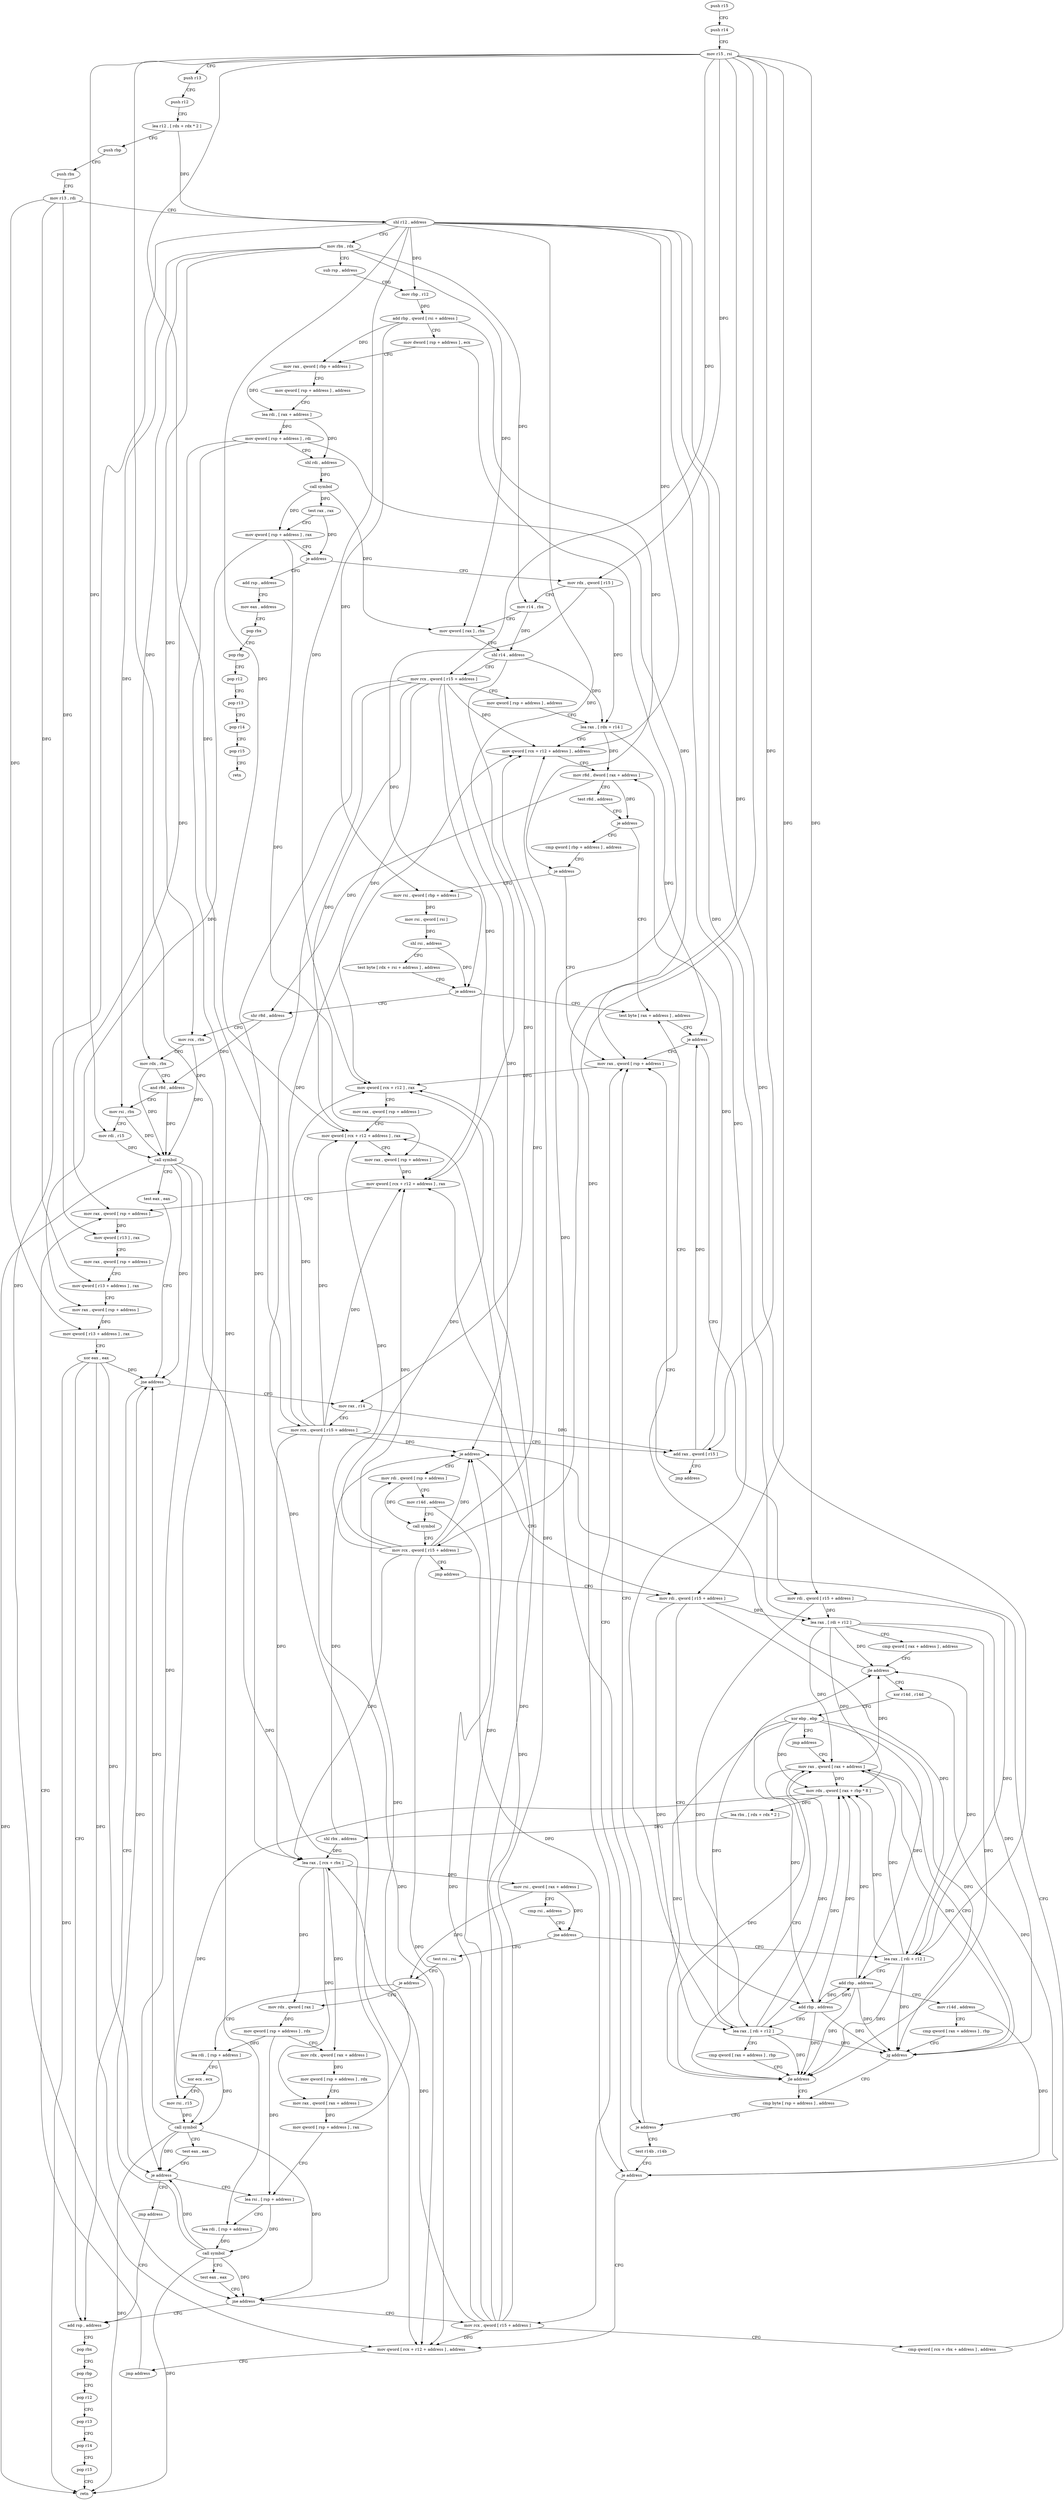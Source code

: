 digraph "func" {
"4334816" [label = "push r15" ]
"4334818" [label = "push r14" ]
"4334820" [label = "mov r15 , rsi" ]
"4334823" [label = "push r13" ]
"4334825" [label = "push r12" ]
"4334827" [label = "lea r12 , [ rdx + rdx * 2 ]" ]
"4334831" [label = "push rbp" ]
"4334832" [label = "push rbx" ]
"4334833" [label = "mov r13 , rdi" ]
"4334836" [label = "shl r12 , address" ]
"4334840" [label = "mov rbx , rdx" ]
"4334843" [label = "sub rsp , address" ]
"4334847" [label = "mov rbp , r12" ]
"4334850" [label = "add rbp , qword [ rsi + address ]" ]
"4334854" [label = "mov dword [ rsp + address ] , ecx" ]
"4334858" [label = "mov rax , qword [ rbp + address ]" ]
"4334862" [label = "mov qword [ rsp + address ] , address" ]
"4334871" [label = "lea rdi , [ rax + address ]" ]
"4334875" [label = "mov qword [ rsp + address ] , rdi" ]
"4334880" [label = "shl rdi , address" ]
"4334884" [label = "call symbol" ]
"4334889" [label = "test rax , rax" ]
"4334892" [label = "mov qword [ rsp + address ] , rax" ]
"4334897" [label = "je address" ]
"4335392" [label = "add rsp , address" ]
"4334903" [label = "mov rdx , qword [ r15 ]" ]
"4335396" [label = "mov eax , address" ]
"4335401" [label = "pop rbx" ]
"4335402" [label = "pop rbp" ]
"4335403" [label = "pop r12" ]
"4335405" [label = "pop r13" ]
"4335407" [label = "pop r14" ]
"4335409" [label = "pop r15" ]
"4335411" [label = "retn" ]
"4334906" [label = "mov r14 , rbx" ]
"4334909" [label = "mov qword [ rax ] , rbx" ]
"4334912" [label = "shl r14 , address" ]
"4334916" [label = "mov rcx , qword [ r15 + address ]" ]
"4334920" [label = "mov qword [ rsp + address ] , address" ]
"4334929" [label = "lea rax , [ rdx + r14 ]" ]
"4334933" [label = "mov qword [ rcx + r12 + address ] , address" ]
"4334942" [label = "mov r8d , dword [ rax + address ]" ]
"4334946" [label = "test r8d , address" ]
"4334953" [label = "je address" ]
"4334988" [label = "test byte [ rax + address ] , address" ]
"4334955" [label = "cmp qword [ rbp + address ] , address" ]
"4334992" [label = "je address" ]
"4335192" [label = "mov rax , qword [ rsp + address ]" ]
"4334998" [label = "mov rdi , qword [ r15 + address ]" ]
"4334960" [label = "je address" ]
"4334966" [label = "mov rsi , qword [ rbp + address ]" ]
"4335197" [label = "mov qword [ rcx + r12 ] , rax" ]
"4335201" [label = "mov rax , qword [ rsp + address ]" ]
"4335206" [label = "mov qword [ rcx + r12 + address ] , rax" ]
"4335211" [label = "mov rax , qword [ rsp + address ]" ]
"4335216" [label = "mov qword [ rcx + r12 + address ] , rax" ]
"4335221" [label = "mov rax , qword [ rsp + address ]" ]
"4335002" [label = "lea rax , [ rdi + r12 ]" ]
"4335006" [label = "cmp qword [ rax + address ] , address" ]
"4335011" [label = "jle address" ]
"4335017" [label = "xor r14d , r14d" ]
"4334970" [label = "mov rsi , qword [ rsi ]" ]
"4334973" [label = "shl rsi , address" ]
"4334977" [label = "test byte [ rdx + rsi + address ] , address" ]
"4334982" [label = "je address" ]
"4335336" [label = "shr r8d , address" ]
"4335020" [label = "xor ebp , ebp" ]
"4335022" [label = "jmp address" ]
"4335116" [label = "mov rax , qword [ rax + address ]" ]
"4335340" [label = "mov rcx , rbx" ]
"4335343" [label = "mov rdx , rbx" ]
"4335346" [label = "and r8d , address" ]
"4335353" [label = "mov rsi , rbx" ]
"4335356" [label = "mov rdi , r15" ]
"4335359" [label = "call symbol" ]
"4335364" [label = "test eax , eax" ]
"4335366" [label = "jne address" ]
"4335250" [label = "add rsp , address" ]
"4335368" [label = "mov rax , r14" ]
"4335120" [label = "mov rdx , qword [ rax + rbp * 8 ]" ]
"4335124" [label = "lea rbx , [ rdx + rdx * 2 ]" ]
"4335128" [label = "shl rbx , address" ]
"4335132" [label = "lea rax , [ rcx + rbx ]" ]
"4335136" [label = "mov rsi , qword [ rax + address ]" ]
"4335140" [label = "cmp rsi , address" ]
"4335144" [label = "jne address" ]
"4335024" [label = "test rsi , rsi" ]
"4335146" [label = "lea rax , [ rdi + r12 ]" ]
"4335254" [label = "pop rbx" ]
"4335255" [label = "pop rbp" ]
"4335256" [label = "pop r12" ]
"4335258" [label = "pop r13" ]
"4335260" [label = "pop r14" ]
"4335262" [label = "pop r15" ]
"4335264" [label = "retn" ]
"4335371" [label = "mov rcx , qword [ r15 + address ]" ]
"4335375" [label = "add rax , qword [ r15 ]" ]
"4335378" [label = "jmp address" ]
"4335027" [label = "je address" ]
"4335272" [label = "lea rdi , [ rsp + address ]" ]
"4335033" [label = "mov rdx , qword [ rax ]" ]
"4335150" [label = "add rbp , address" ]
"4335154" [label = "mov r14d , address" ]
"4335160" [label = "cmp qword [ rax + address ] , rbp" ]
"4335164" [label = "jg address" ]
"4335166" [label = "cmp byte [ rsp + address ] , address" ]
"4335277" [label = "xor ecx , ecx" ]
"4335279" [label = "mov rsi , r15" ]
"4335282" [label = "call symbol" ]
"4335287" [label = "test eax , eax" ]
"4335289" [label = "je address" ]
"4335059" [label = "lea rsi , [ rsp + address ]" ]
"4335295" [label = "jmp address" ]
"4335036" [label = "mov qword [ rsp + address ] , rdx" ]
"4335041" [label = "mov rdx , qword [ rax + address ]" ]
"4335045" [label = "mov qword [ rsp + address ] , rdx" ]
"4335050" [label = "mov rax , qword [ rax + address ]" ]
"4335054" [label = "mov qword [ rsp + address ] , rax" ]
"4335171" [label = "je address" ]
"4335173" [label = "test r14b , r14b" ]
"4335064" [label = "lea rdi , [ rsp + address ]" ]
"4335069" [label = "call symbol" ]
"4335074" [label = "test eax , eax" ]
"4335076" [label = "jne address" ]
"4335082" [label = "mov rcx , qword [ r15 + address ]" ]
"4335086" [label = "cmp qword [ rcx + rbx + address ] , address" ]
"4335092" [label = "je address" ]
"4335304" [label = "mov rdi , qword [ rsp + address ]" ]
"4335098" [label = "mov rdi , qword [ r15 + address ]" ]
"4335176" [label = "je address" ]
"4335178" [label = "mov qword [ rcx + r12 + address ] , address" ]
"4335309" [label = "mov r14d , address" ]
"4335315" [label = "call symbol" ]
"4335320" [label = "mov rcx , qword [ r15 + address ]" ]
"4335324" [label = "jmp address" ]
"4335102" [label = "add rbp , address" ]
"4335106" [label = "lea rax , [ rdi + r12 ]" ]
"4335110" [label = "cmp qword [ rax + address ] , rbp" ]
"4335114" [label = "jle address" ]
"4335187" [label = "jmp address" ]
"4335226" [label = "mov qword [ r13 ] , rax" ]
"4335230" [label = "mov rax , qword [ rsp + address ]" ]
"4335235" [label = "mov qword [ r13 + address ] , rax" ]
"4335239" [label = "mov rax , qword [ rsp + address ]" ]
"4335244" [label = "mov qword [ r13 + address ] , rax" ]
"4335248" [label = "xor eax , eax" ]
"4334816" -> "4334818" [ label = "CFG" ]
"4334818" -> "4334820" [ label = "CFG" ]
"4334820" -> "4334823" [ label = "CFG" ]
"4334820" -> "4334903" [ label = "DFG" ]
"4334820" -> "4334916" [ label = "DFG" ]
"4334820" -> "4334998" [ label = "DFG" ]
"4334820" -> "4335356" [ label = "DFG" ]
"4334820" -> "4335371" [ label = "DFG" ]
"4334820" -> "4335375" [ label = "DFG" ]
"4334820" -> "4335279" [ label = "DFG" ]
"4334820" -> "4335082" [ label = "DFG" ]
"4334820" -> "4335320" [ label = "DFG" ]
"4334820" -> "4335098" [ label = "DFG" ]
"4334823" -> "4334825" [ label = "CFG" ]
"4334825" -> "4334827" [ label = "CFG" ]
"4334827" -> "4334831" [ label = "CFG" ]
"4334827" -> "4334836" [ label = "DFG" ]
"4334831" -> "4334832" [ label = "CFG" ]
"4334832" -> "4334833" [ label = "CFG" ]
"4334833" -> "4334836" [ label = "CFG" ]
"4334833" -> "4335226" [ label = "DFG" ]
"4334833" -> "4335235" [ label = "DFG" ]
"4334833" -> "4335244" [ label = "DFG" ]
"4334836" -> "4334840" [ label = "CFG" ]
"4334836" -> "4334847" [ label = "DFG" ]
"4334836" -> "4334933" [ label = "DFG" ]
"4334836" -> "4335197" [ label = "DFG" ]
"4334836" -> "4335206" [ label = "DFG" ]
"4334836" -> "4335216" [ label = "DFG" ]
"4334836" -> "4335002" [ label = "DFG" ]
"4334836" -> "4335146" [ label = "DFG" ]
"4334836" -> "4335178" [ label = "DFG" ]
"4334836" -> "4335106" [ label = "DFG" ]
"4334840" -> "4334843" [ label = "CFG" ]
"4334840" -> "4334906" [ label = "DFG" ]
"4334840" -> "4334909" [ label = "DFG" ]
"4334840" -> "4335340" [ label = "DFG" ]
"4334840" -> "4335343" [ label = "DFG" ]
"4334840" -> "4335353" [ label = "DFG" ]
"4334843" -> "4334847" [ label = "CFG" ]
"4334847" -> "4334850" [ label = "DFG" ]
"4334850" -> "4334854" [ label = "CFG" ]
"4334850" -> "4334858" [ label = "DFG" ]
"4334850" -> "4334960" [ label = "DFG" ]
"4334850" -> "4334966" [ label = "DFG" ]
"4334854" -> "4334858" [ label = "CFG" ]
"4334854" -> "4335171" [ label = "DFG" ]
"4334858" -> "4334862" [ label = "CFG" ]
"4334858" -> "4334871" [ label = "DFG" ]
"4334862" -> "4334871" [ label = "CFG" ]
"4334871" -> "4334875" [ label = "DFG" ]
"4334871" -> "4334880" [ label = "DFG" ]
"4334875" -> "4334880" [ label = "CFG" ]
"4334875" -> "4335192" [ label = "DFG" ]
"4334875" -> "4335221" [ label = "DFG" ]
"4334875" -> "4335064" [ label = "DFG" ]
"4334880" -> "4334884" [ label = "DFG" ]
"4334884" -> "4334889" [ label = "DFG" ]
"4334884" -> "4334892" [ label = "DFG" ]
"4334884" -> "4334909" [ label = "DFG" ]
"4334889" -> "4334892" [ label = "CFG" ]
"4334889" -> "4334897" [ label = "DFG" ]
"4334892" -> "4334897" [ label = "CFG" ]
"4334892" -> "4335211" [ label = "DFG" ]
"4334892" -> "4335239" [ label = "DFG" ]
"4334897" -> "4335392" [ label = "CFG" ]
"4334897" -> "4334903" [ label = "CFG" ]
"4335392" -> "4335396" [ label = "CFG" ]
"4334903" -> "4334906" [ label = "CFG" ]
"4334903" -> "4334929" [ label = "DFG" ]
"4334903" -> "4334982" [ label = "DFG" ]
"4335396" -> "4335401" [ label = "CFG" ]
"4335401" -> "4335402" [ label = "CFG" ]
"4335402" -> "4335403" [ label = "CFG" ]
"4335403" -> "4335405" [ label = "CFG" ]
"4335405" -> "4335407" [ label = "CFG" ]
"4335407" -> "4335409" [ label = "CFG" ]
"4335409" -> "4335411" [ label = "CFG" ]
"4334906" -> "4334909" [ label = "CFG" ]
"4334906" -> "4334912" [ label = "DFG" ]
"4334909" -> "4334912" [ label = "CFG" ]
"4334912" -> "4334916" [ label = "CFG" ]
"4334912" -> "4334929" [ label = "DFG" ]
"4334912" -> "4335368" [ label = "DFG" ]
"4334916" -> "4334920" [ label = "CFG" ]
"4334916" -> "4334933" [ label = "DFG" ]
"4334916" -> "4335197" [ label = "DFG" ]
"4334916" -> "4335206" [ label = "DFG" ]
"4334916" -> "4335216" [ label = "DFG" ]
"4334916" -> "4335132" [ label = "DFG" ]
"4334916" -> "4335092" [ label = "DFG" ]
"4334916" -> "4335178" [ label = "DFG" ]
"4334920" -> "4334929" [ label = "CFG" ]
"4334929" -> "4334933" [ label = "CFG" ]
"4334929" -> "4334942" [ label = "DFG" ]
"4334929" -> "4334992" [ label = "DFG" ]
"4334933" -> "4334942" [ label = "CFG" ]
"4334942" -> "4334946" [ label = "CFG" ]
"4334942" -> "4334953" [ label = "DFG" ]
"4334942" -> "4335336" [ label = "DFG" ]
"4334946" -> "4334953" [ label = "CFG" ]
"4334953" -> "4334988" [ label = "CFG" ]
"4334953" -> "4334955" [ label = "CFG" ]
"4334988" -> "4334992" [ label = "CFG" ]
"4334955" -> "4334960" [ label = "CFG" ]
"4334992" -> "4335192" [ label = "CFG" ]
"4334992" -> "4334998" [ label = "CFG" ]
"4335192" -> "4335197" [ label = "DFG" ]
"4334998" -> "4335002" [ label = "DFG" ]
"4334998" -> "4335146" [ label = "DFG" ]
"4334998" -> "4335106" [ label = "DFG" ]
"4334960" -> "4335192" [ label = "CFG" ]
"4334960" -> "4334966" [ label = "CFG" ]
"4334966" -> "4334970" [ label = "DFG" ]
"4335197" -> "4335201" [ label = "CFG" ]
"4335201" -> "4335206" [ label = "CFG" ]
"4335206" -> "4335211" [ label = "CFG" ]
"4335211" -> "4335216" [ label = "DFG" ]
"4335216" -> "4335221" [ label = "CFG" ]
"4335221" -> "4335226" [ label = "DFG" ]
"4335002" -> "4335006" [ label = "CFG" ]
"4335002" -> "4335011" [ label = "DFG" ]
"4335002" -> "4335116" [ label = "DFG" ]
"4335002" -> "4335120" [ label = "DFG" ]
"4335002" -> "4335164" [ label = "DFG" ]
"4335002" -> "4335114" [ label = "DFG" ]
"4335006" -> "4335011" [ label = "CFG" ]
"4335011" -> "4335192" [ label = "CFG" ]
"4335011" -> "4335017" [ label = "CFG" ]
"4335017" -> "4335020" [ label = "CFG" ]
"4335017" -> "4335176" [ label = "DFG" ]
"4334970" -> "4334973" [ label = "DFG" ]
"4334973" -> "4334977" [ label = "CFG" ]
"4334973" -> "4334982" [ label = "DFG" ]
"4334977" -> "4334982" [ label = "CFG" ]
"4334982" -> "4335336" [ label = "CFG" ]
"4334982" -> "4334988" [ label = "CFG" ]
"4335336" -> "4335340" [ label = "CFG" ]
"4335336" -> "4335346" [ label = "DFG" ]
"4335020" -> "4335022" [ label = "CFG" ]
"4335020" -> "4335120" [ label = "DFG" ]
"4335020" -> "4335150" [ label = "DFG" ]
"4335020" -> "4335164" [ label = "DFG" ]
"4335020" -> "4335102" [ label = "DFG" ]
"4335020" -> "4335114" [ label = "DFG" ]
"4335022" -> "4335116" [ label = "CFG" ]
"4335116" -> "4335120" [ label = "DFG" ]
"4335116" -> "4335011" [ label = "DFG" ]
"4335116" -> "4335164" [ label = "DFG" ]
"4335116" -> "4335114" [ label = "DFG" ]
"4335340" -> "4335343" [ label = "CFG" ]
"4335340" -> "4335359" [ label = "DFG" ]
"4335343" -> "4335346" [ label = "CFG" ]
"4335343" -> "4335359" [ label = "DFG" ]
"4335346" -> "4335353" [ label = "CFG" ]
"4335346" -> "4335359" [ label = "DFG" ]
"4335353" -> "4335356" [ label = "CFG" ]
"4335353" -> "4335359" [ label = "DFG" ]
"4335356" -> "4335359" [ label = "DFG" ]
"4335359" -> "4335364" [ label = "CFG" ]
"4335359" -> "4335366" [ label = "DFG" ]
"4335359" -> "4335264" [ label = "DFG" ]
"4335359" -> "4335289" [ label = "DFG" ]
"4335359" -> "4335076" [ label = "DFG" ]
"4335364" -> "4335366" [ label = "CFG" ]
"4335366" -> "4335250" [ label = "CFG" ]
"4335366" -> "4335368" [ label = "CFG" ]
"4335250" -> "4335254" [ label = "CFG" ]
"4335368" -> "4335371" [ label = "CFG" ]
"4335368" -> "4335375" [ label = "DFG" ]
"4335120" -> "4335124" [ label = "DFG" ]
"4335120" -> "4335282" [ label = "DFG" ]
"4335124" -> "4335128" [ label = "DFG" ]
"4335128" -> "4335132" [ label = "DFG" ]
"4335128" -> "4335092" [ label = "DFG" ]
"4335132" -> "4335136" [ label = "DFG" ]
"4335132" -> "4335033" [ label = "DFG" ]
"4335132" -> "4335041" [ label = "DFG" ]
"4335132" -> "4335050" [ label = "DFG" ]
"4335136" -> "4335140" [ label = "CFG" ]
"4335136" -> "4335144" [ label = "DFG" ]
"4335136" -> "4335027" [ label = "DFG" ]
"4335140" -> "4335144" [ label = "CFG" ]
"4335144" -> "4335024" [ label = "CFG" ]
"4335144" -> "4335146" [ label = "CFG" ]
"4335024" -> "4335027" [ label = "CFG" ]
"4335146" -> "4335150" [ label = "CFG" ]
"4335146" -> "4335011" [ label = "DFG" ]
"4335146" -> "4335116" [ label = "DFG" ]
"4335146" -> "4335120" [ label = "DFG" ]
"4335146" -> "4335164" [ label = "DFG" ]
"4335146" -> "4335114" [ label = "DFG" ]
"4335254" -> "4335255" [ label = "CFG" ]
"4335255" -> "4335256" [ label = "CFG" ]
"4335256" -> "4335258" [ label = "CFG" ]
"4335258" -> "4335260" [ label = "CFG" ]
"4335260" -> "4335262" [ label = "CFG" ]
"4335262" -> "4335264" [ label = "CFG" ]
"4335371" -> "4335375" [ label = "CFG" ]
"4335371" -> "4334933" [ label = "DFG" ]
"4335371" -> "4335197" [ label = "DFG" ]
"4335371" -> "4335206" [ label = "DFG" ]
"4335371" -> "4335216" [ label = "DFG" ]
"4335371" -> "4335132" [ label = "DFG" ]
"4335371" -> "4335092" [ label = "DFG" ]
"4335371" -> "4335178" [ label = "DFG" ]
"4335375" -> "4335378" [ label = "CFG" ]
"4335375" -> "4334942" [ label = "DFG" ]
"4335375" -> "4334992" [ label = "DFG" ]
"4335378" -> "4334988" [ label = "CFG" ]
"4335027" -> "4335272" [ label = "CFG" ]
"4335027" -> "4335033" [ label = "CFG" ]
"4335272" -> "4335277" [ label = "CFG" ]
"4335272" -> "4335282" [ label = "DFG" ]
"4335033" -> "4335036" [ label = "DFG" ]
"4335150" -> "4335154" [ label = "CFG" ]
"4335150" -> "4335120" [ label = "DFG" ]
"4335150" -> "4335164" [ label = "DFG" ]
"4335150" -> "4335102" [ label = "DFG" ]
"4335150" -> "4335114" [ label = "DFG" ]
"4335154" -> "4335160" [ label = "CFG" ]
"4335154" -> "4335176" [ label = "DFG" ]
"4335160" -> "4335164" [ label = "CFG" ]
"4335164" -> "4335116" [ label = "CFG" ]
"4335164" -> "4335166" [ label = "CFG" ]
"4335166" -> "4335171" [ label = "CFG" ]
"4335277" -> "4335279" [ label = "CFG" ]
"4335279" -> "4335282" [ label = "DFG" ]
"4335282" -> "4335287" [ label = "CFG" ]
"4335282" -> "4335366" [ label = "DFG" ]
"4335282" -> "4335264" [ label = "DFG" ]
"4335282" -> "4335289" [ label = "DFG" ]
"4335282" -> "4335076" [ label = "DFG" ]
"4335287" -> "4335289" [ label = "CFG" ]
"4335289" -> "4335059" [ label = "CFG" ]
"4335289" -> "4335295" [ label = "CFG" ]
"4335059" -> "4335064" [ label = "CFG" ]
"4335059" -> "4335069" [ label = "DFG" ]
"4335295" -> "4335250" [ label = "CFG" ]
"4335036" -> "4335041" [ label = "CFG" ]
"4335036" -> "4335272" [ label = "DFG" ]
"4335036" -> "4335059" [ label = "DFG" ]
"4335041" -> "4335045" [ label = "DFG" ]
"4335045" -> "4335050" [ label = "CFG" ]
"4335050" -> "4335054" [ label = "DFG" ]
"4335054" -> "4335059" [ label = "CFG" ]
"4335054" -> "4335304" [ label = "DFG" ]
"4335171" -> "4335192" [ label = "CFG" ]
"4335171" -> "4335173" [ label = "CFG" ]
"4335173" -> "4335176" [ label = "CFG" ]
"4335064" -> "4335069" [ label = "DFG" ]
"4335069" -> "4335074" [ label = "CFG" ]
"4335069" -> "4335366" [ label = "DFG" ]
"4335069" -> "4335289" [ label = "DFG" ]
"4335069" -> "4335264" [ label = "DFG" ]
"4335069" -> "4335076" [ label = "DFG" ]
"4335074" -> "4335076" [ label = "CFG" ]
"4335076" -> "4335250" [ label = "CFG" ]
"4335076" -> "4335082" [ label = "CFG" ]
"4335082" -> "4335086" [ label = "CFG" ]
"4335082" -> "4334933" [ label = "DFG" ]
"4335082" -> "4335197" [ label = "DFG" ]
"4335082" -> "4335206" [ label = "DFG" ]
"4335082" -> "4335216" [ label = "DFG" ]
"4335082" -> "4335132" [ label = "DFG" ]
"4335082" -> "4335092" [ label = "DFG" ]
"4335082" -> "4335178" [ label = "DFG" ]
"4335086" -> "4335092" [ label = "CFG" ]
"4335092" -> "4335304" [ label = "CFG" ]
"4335092" -> "4335098" [ label = "CFG" ]
"4335304" -> "4335309" [ label = "CFG" ]
"4335304" -> "4335315" [ label = "DFG" ]
"4335098" -> "4335102" [ label = "CFG" ]
"4335098" -> "4335002" [ label = "DFG" ]
"4335098" -> "4335146" [ label = "DFG" ]
"4335098" -> "4335106" [ label = "DFG" ]
"4335176" -> "4335192" [ label = "CFG" ]
"4335176" -> "4335178" [ label = "CFG" ]
"4335178" -> "4335187" [ label = "CFG" ]
"4335309" -> "4335315" [ label = "CFG" ]
"4335309" -> "4335176" [ label = "DFG" ]
"4335315" -> "4335320" [ label = "CFG" ]
"4335320" -> "4335324" [ label = "CFG" ]
"4335320" -> "4334933" [ label = "DFG" ]
"4335320" -> "4335197" [ label = "DFG" ]
"4335320" -> "4335206" [ label = "DFG" ]
"4335320" -> "4335216" [ label = "DFG" ]
"4335320" -> "4335132" [ label = "DFG" ]
"4335320" -> "4335092" [ label = "DFG" ]
"4335320" -> "4335178" [ label = "DFG" ]
"4335324" -> "4335098" [ label = "CFG" ]
"4335102" -> "4335106" [ label = "CFG" ]
"4335102" -> "4335120" [ label = "DFG" ]
"4335102" -> "4335150" [ label = "DFG" ]
"4335102" -> "4335164" [ label = "DFG" ]
"4335102" -> "4335114" [ label = "DFG" ]
"4335106" -> "4335110" [ label = "CFG" ]
"4335106" -> "4335011" [ label = "DFG" ]
"4335106" -> "4335116" [ label = "DFG" ]
"4335106" -> "4335120" [ label = "DFG" ]
"4335106" -> "4335164" [ label = "DFG" ]
"4335106" -> "4335114" [ label = "DFG" ]
"4335110" -> "4335114" [ label = "CFG" ]
"4335114" -> "4335166" [ label = "CFG" ]
"4335114" -> "4335116" [ label = "CFG" ]
"4335187" -> "4335221" [ label = "CFG" ]
"4335226" -> "4335230" [ label = "CFG" ]
"4335230" -> "4335235" [ label = "CFG" ]
"4335235" -> "4335239" [ label = "CFG" ]
"4335239" -> "4335244" [ label = "DFG" ]
"4335244" -> "4335248" [ label = "CFG" ]
"4335248" -> "4335250" [ label = "CFG" ]
"4335248" -> "4335366" [ label = "DFG" ]
"4335248" -> "4335264" [ label = "DFG" ]
"4335248" -> "4335289" [ label = "DFG" ]
"4335248" -> "4335076" [ label = "DFG" ]
}

